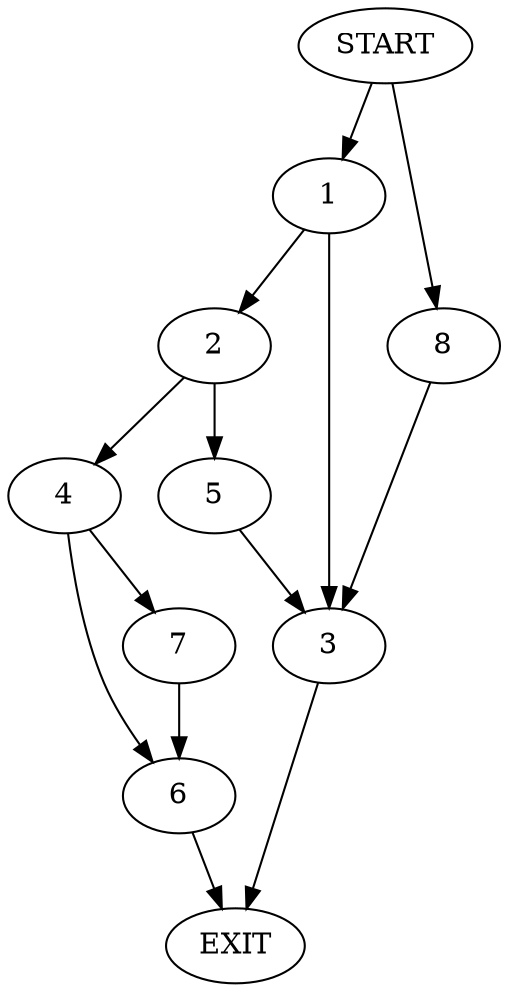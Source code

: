 digraph {
0 [label="START"]
9 [label="EXIT"]
0 -> 1
1 -> 2
1 -> 3
2 -> 4
2 -> 5
3 -> 9
5 -> 3
4 -> 6
4 -> 7
7 -> 6
6 -> 9
0 -> 8
8 -> 3
}
